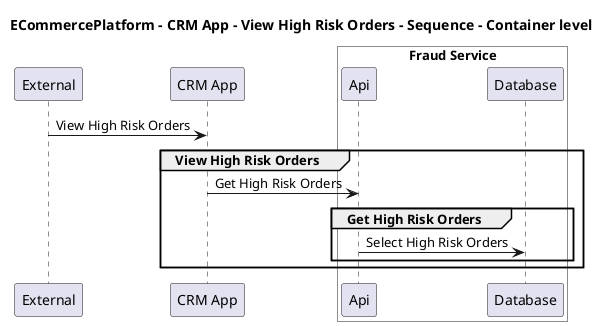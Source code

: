 @startuml

title ECommercePlatform - CRM App - View High Risk Orders - Sequence - Container level

participant "External" as C4InterFlow.SoftwareSystems.ExternalSystem
participant "CRM App" as ECommercePlatform.SoftwareSystems.CRMApp

box "Fraud Service" #White
    participant "Api" as ECommercePlatform.SoftwareSystems.FraudService.Containers.Api
    participant "Database" as ECommercePlatform.SoftwareSystems.FraudService.Containers.Database
end box


C4InterFlow.SoftwareSystems.ExternalSystem -> ECommercePlatform.SoftwareSystems.CRMApp : View High Risk Orders
group View High Risk Orders
ECommercePlatform.SoftwareSystems.CRMApp -> ECommercePlatform.SoftwareSystems.FraudService.Containers.Api : Get High Risk Orders
group Get High Risk Orders
ECommercePlatform.SoftwareSystems.FraudService.Containers.Api -> ECommercePlatform.SoftwareSystems.FraudService.Containers.Database : Select High Risk Orders
end
end


@enduml
